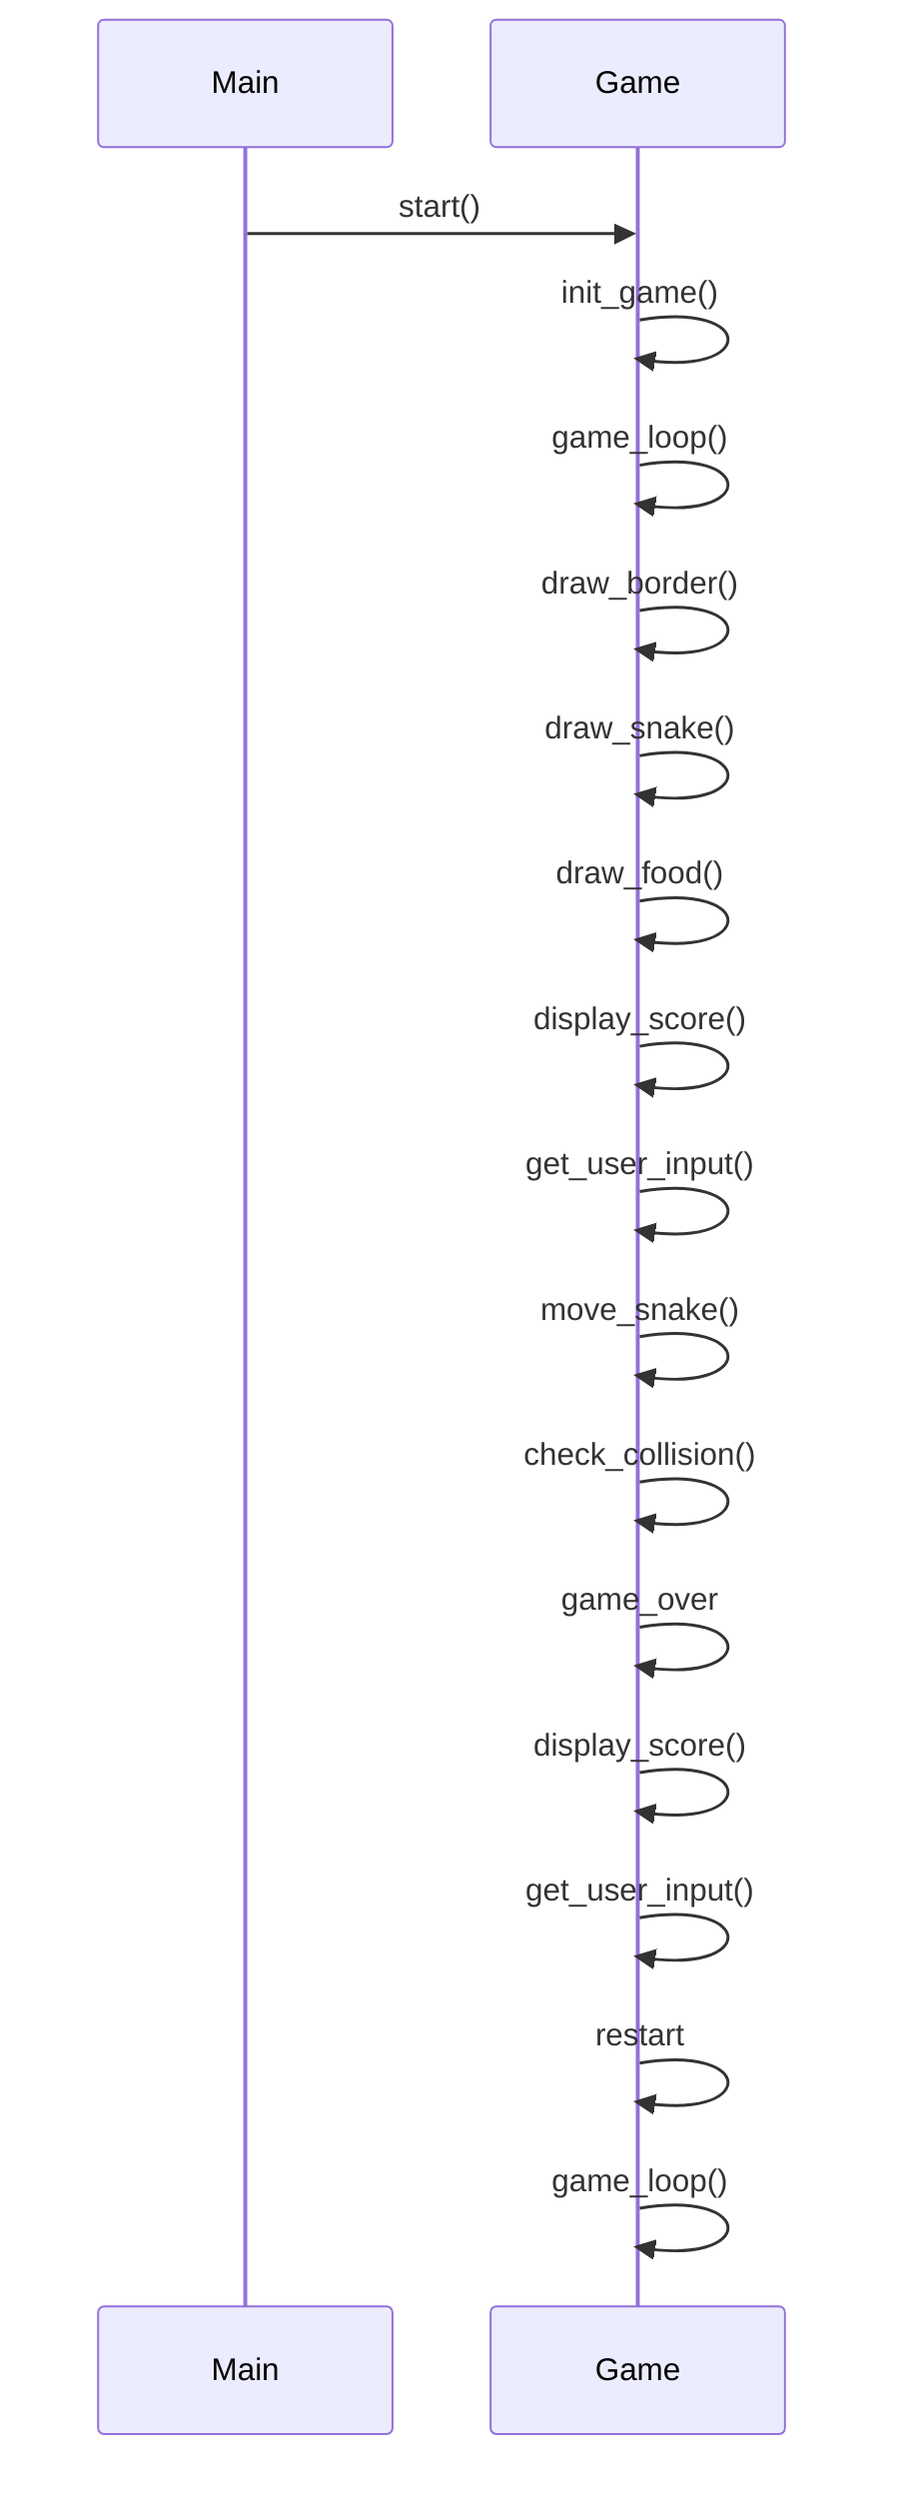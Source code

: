 sequenceDiagram
    participant M as Main
    M->>Game: start()
    Game->>Game: init_game()
    Game->>Game: game_loop()
    Game->>Game: draw_border()
    Game->>Game: draw_snake()
    Game->>Game: draw_food()
    Game->>Game: display_score()
    Game->>Game: get_user_input()
    Game->>Game: move_snake()
    Game->>Game: check_collision()
    Game->>Game: game_over
    Game->>Game: display_score()
    Game->>Game: get_user_input()
    Game->>Game: restart
    Game->>Game: game_loop()